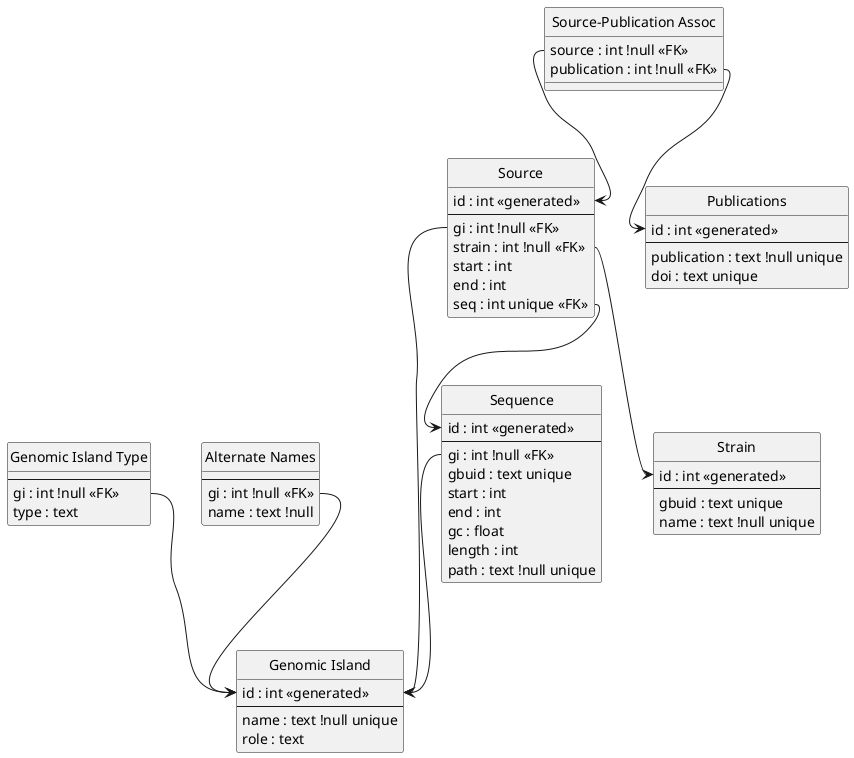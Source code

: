 @startuml
hide circle

entity "Genomic Island" as gi {
    id : int <<generated>>
    --
    name : text !null unique
    role : text
}

entity "Genomic Island Type" as gi_type {
		--
		gi : int !null <<FK>>
		type : text
}

entity "Alternate Names"  as an {
		--
		gi : int !null <<FK>>
		name : text !null
}

entity "Sequence" as seq {
    id : int <<generated>>
    --
    gi : int !null <<FK>>
    gbuid : text unique
    start : int
    end : int
    gc : float
		length : int
    path : text !null unique
}

entity "Source" as src {
    id : int <<generated>>
    --
    gi : int !null <<FK>>
    strain : int !null <<FK>>
    start : int
    end : int
    seq : int unique <<FK>>
}

entity "Strain" as strain {
    id : int <<generated>>
    --
    gbuid : text unique
    name : text !null unique
}

entity "Publications" as pub {
    id : int <<generated>>
    --
		publication : text !null unique
		doi : text unique
}

entity "Source-Publication Assoc" as srcpub {
		source : int !null <<FK>>
		publication : int !null <<FK>>
}

seq::gi --> gi::id
an::gi --> gi::id
gi_type::gi --> gi::id
src::seq --> seq::id
src::gi --> gi::id
src::strain --> strain::id
srcpub::source --> src::id
srcpub::publication --> pub::id
@enduml